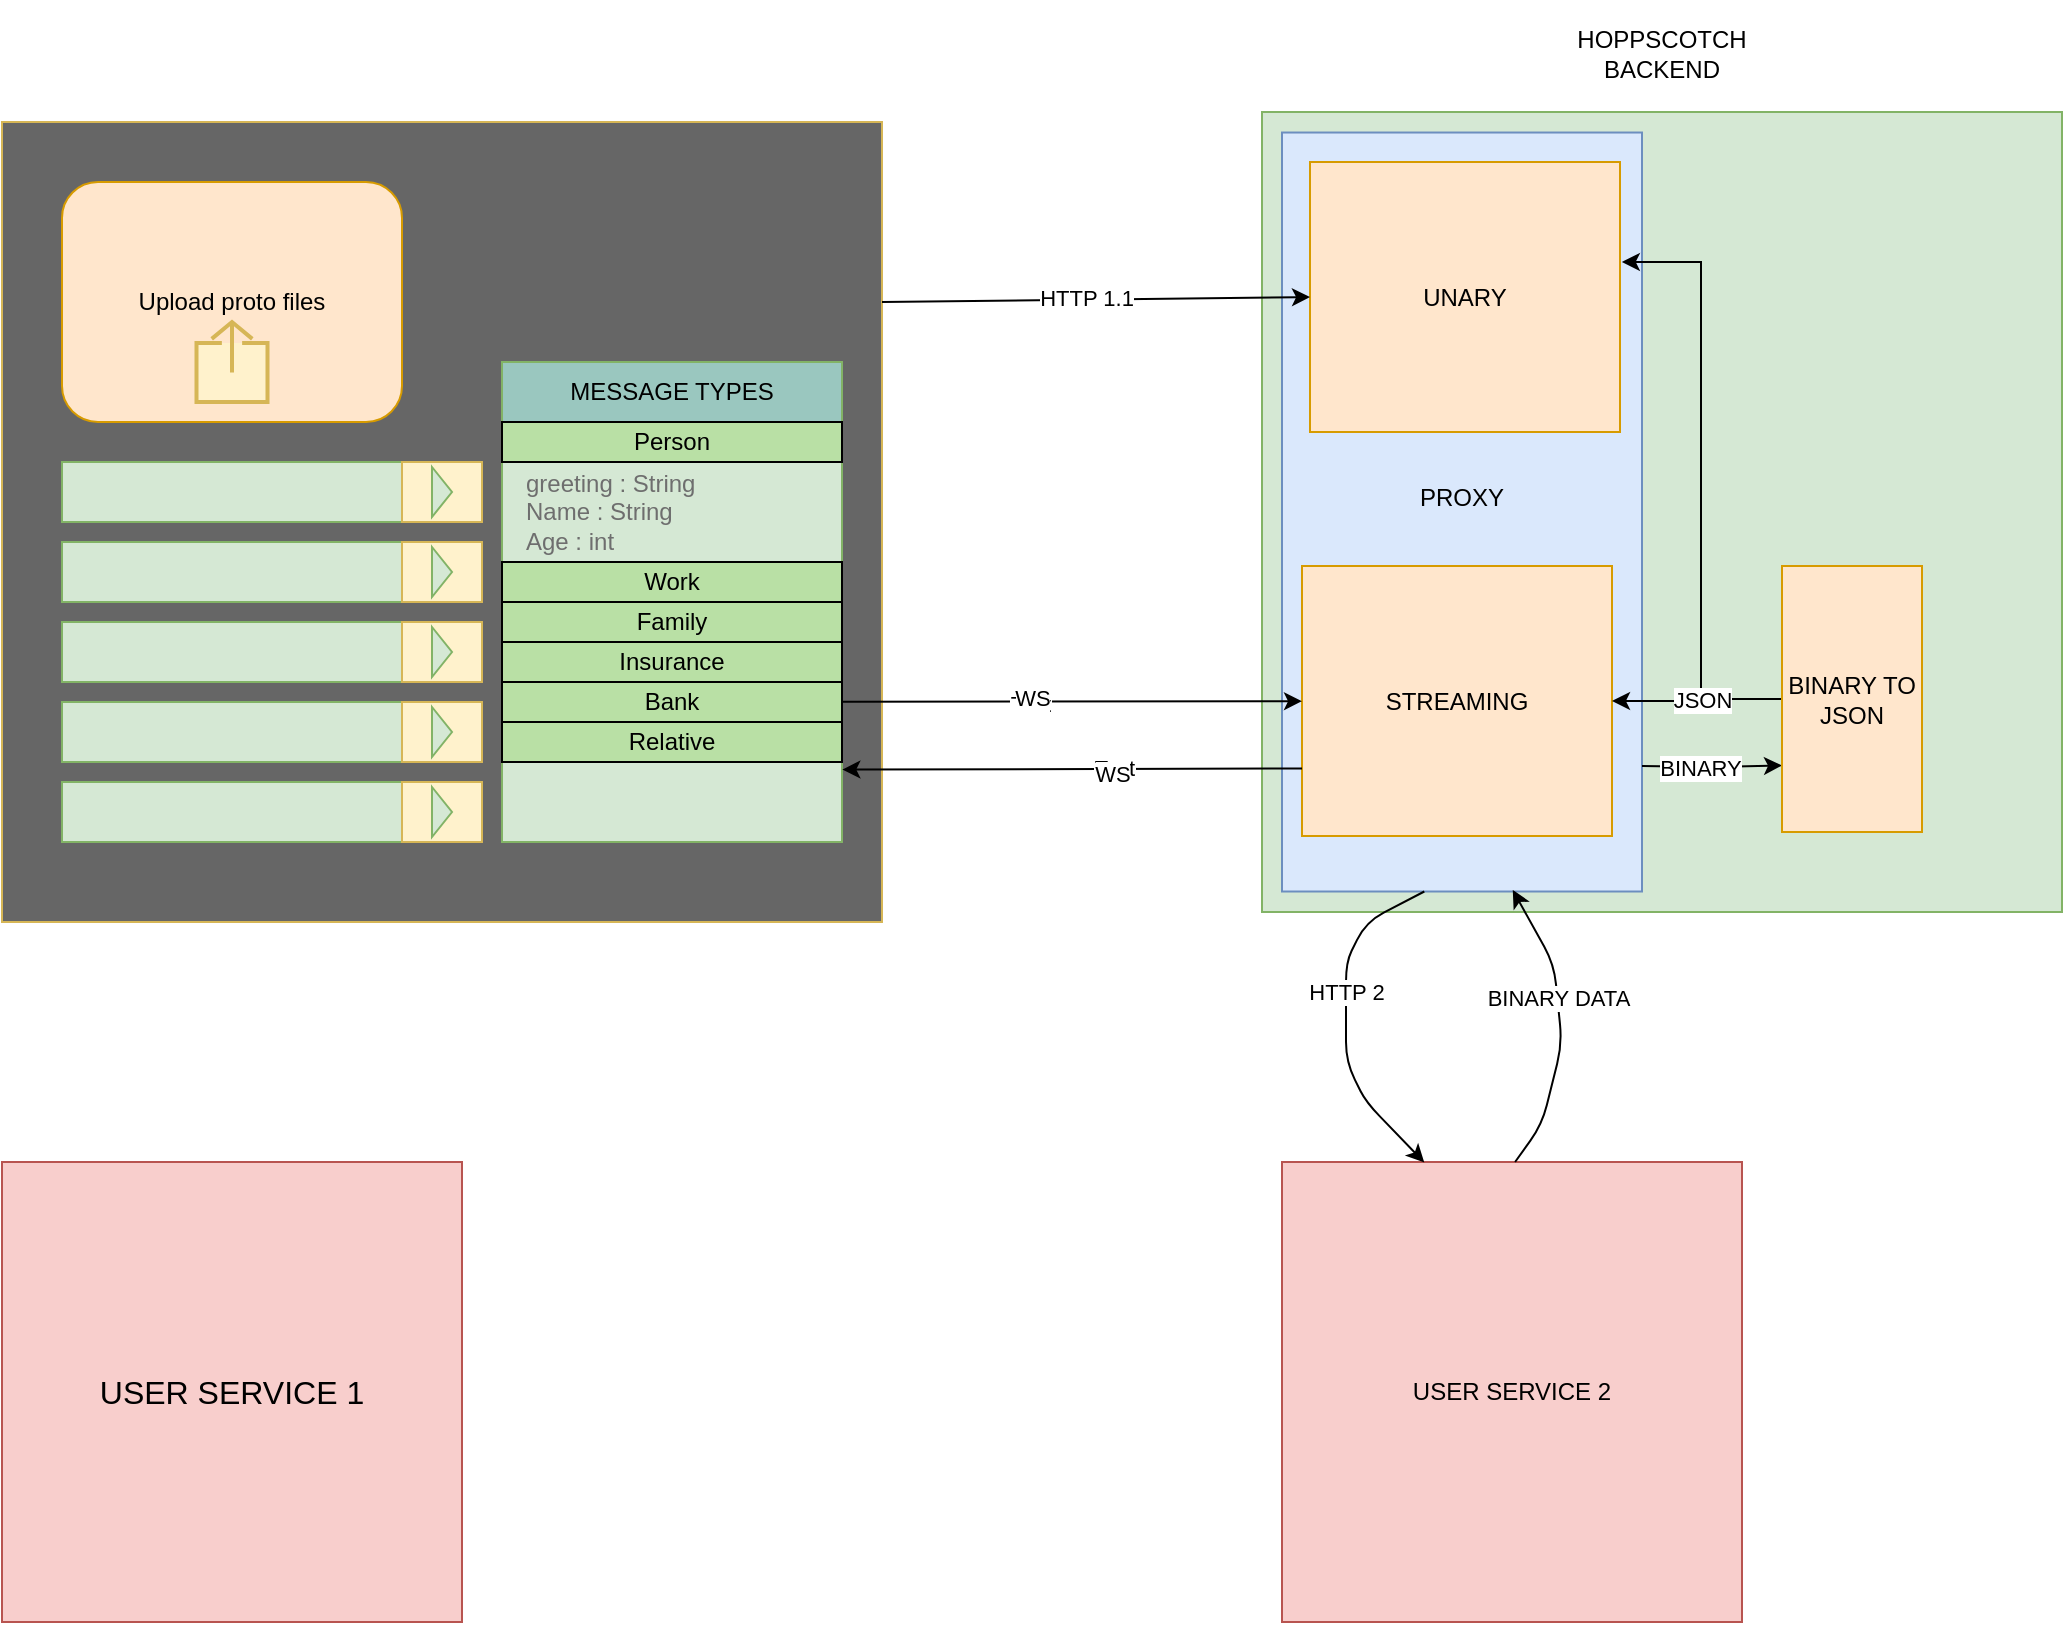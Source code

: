<mxfile version="14.8.1" type="github">
  <diagram id="4_v2aBuhESPP2Kse0YYt" name="Page-1">
    <mxGraphModel dx="1317" dy="285" grid="1" gridSize="10" guides="1" tooltips="1" connect="1" arrows="1" fold="1" page="1" pageScale="1" pageWidth="827" pageHeight="1169" math="0" shadow="0">
      <root>
        <mxCell id="0" />
        <mxCell id="1" parent="0" />
        <mxCell id="DB_RAq3XxKTl68aZC7Ea-3" value="" style="rounded=0;whiteSpace=wrap;html=1;strokeColor=#d6b656;fillColor=#666666;" parent="1" vertex="1">
          <mxGeometry x="-240" y="400" width="440" height="400" as="geometry" />
        </mxCell>
        <mxCell id="DB_RAq3XxKTl68aZC7Ea-28" value="" style="group" parent="1" vertex="1" connectable="0">
          <mxGeometry x="390" y="395" width="400" height="400" as="geometry" />
        </mxCell>
        <mxCell id="EJkfiaquxVvLyC4--Yfr-1" value="&lt;p style=&quot;line-height: 120%&quot;&gt;HOPPSCOTCH&lt;br&gt;BACKEND&lt;/p&gt;" style="whiteSpace=wrap;html=1;aspect=fixed;fillColor=#d5e8d4;strokeColor=#82b366;align=center;labelPosition=center;verticalLabelPosition=top;verticalAlign=bottom;" parent="DB_RAq3XxKTl68aZC7Ea-28" vertex="1">
          <mxGeometry width="400" height="400" as="geometry" />
        </mxCell>
        <mxCell id="EJkfiaquxVvLyC4--Yfr-2" value="PROXY&lt;br&gt;&lt;br&gt;" style="rounded=0;whiteSpace=wrap;html=1;fillColor=#dae8fc;strokeColor=#6c8ebf;" parent="DB_RAq3XxKTl68aZC7Ea-28" vertex="1">
          <mxGeometry x="10" y="10.26" width="180" height="379.49" as="geometry" />
        </mxCell>
        <mxCell id="82bYh2WbQrpjtqSfIJNR-1" value="UNARY" style="rounded=0;whiteSpace=wrap;html=1;fillColor=#ffe6cc;strokeColor=#d79b00;direction=south;" vertex="1" parent="DB_RAq3XxKTl68aZC7Ea-28">
          <mxGeometry x="24" y="25" width="155" height="135" as="geometry" />
        </mxCell>
        <mxCell id="82bYh2WbQrpjtqSfIJNR-26" style="edgeStyle=orthogonalEdgeStyle;rounded=0;orthogonalLoop=1;jettySize=auto;html=1;entryX=0;entryY=0.75;entryDx=0;entryDy=0;" edge="1" parent="DB_RAq3XxKTl68aZC7Ea-28" target="82bYh2WbQrpjtqSfIJNR-22">
          <mxGeometry relative="1" as="geometry">
            <mxPoint x="190" y="327" as="sourcePoint" />
          </mxGeometry>
        </mxCell>
        <mxCell id="82bYh2WbQrpjtqSfIJNR-27" value="BINARY" style="edgeLabel;html=1;align=center;verticalAlign=middle;resizable=0;points=[];" vertex="1" connectable="0" parent="82bYh2WbQrpjtqSfIJNR-26">
          <mxGeometry x="-0.197" relative="1" as="geometry">
            <mxPoint as="offset" />
          </mxGeometry>
        </mxCell>
        <mxCell id="82bYh2WbQrpjtqSfIJNR-2" value="STREAMING" style="rounded=0;whiteSpace=wrap;html=1;fillColor=#ffe6cc;strokeColor=#d79b00;direction=south;" vertex="1" parent="DB_RAq3XxKTl68aZC7Ea-28">
          <mxGeometry x="20" y="227" width="155" height="135" as="geometry" />
        </mxCell>
        <mxCell id="82bYh2WbQrpjtqSfIJNR-23" style="edgeStyle=orthogonalEdgeStyle;rounded=0;orthogonalLoop=1;jettySize=auto;html=1;" edge="1" parent="DB_RAq3XxKTl68aZC7Ea-28" source="82bYh2WbQrpjtqSfIJNR-22" target="82bYh2WbQrpjtqSfIJNR-2">
          <mxGeometry relative="1" as="geometry" />
        </mxCell>
        <mxCell id="82bYh2WbQrpjtqSfIJNR-25" style="edgeStyle=orthogonalEdgeStyle;rounded=0;orthogonalLoop=1;jettySize=auto;html=1;entryX=0.37;entryY=-0.006;entryDx=0;entryDy=0;entryPerimeter=0;" edge="1" parent="DB_RAq3XxKTl68aZC7Ea-28" source="82bYh2WbQrpjtqSfIJNR-22" target="82bYh2WbQrpjtqSfIJNR-1">
          <mxGeometry relative="1" as="geometry" />
        </mxCell>
        <mxCell id="82bYh2WbQrpjtqSfIJNR-28" value="JSON" style="edgeLabel;html=1;align=center;verticalAlign=middle;resizable=0;points=[];" vertex="1" connectable="0" parent="82bYh2WbQrpjtqSfIJNR-25">
          <mxGeometry x="-0.728" relative="1" as="geometry">
            <mxPoint as="offset" />
          </mxGeometry>
        </mxCell>
        <mxCell id="82bYh2WbQrpjtqSfIJNR-22" value="BINARY TO JSON" style="rounded=0;whiteSpace=wrap;html=1;fillColor=#ffe6cc;strokeColor=#d79b00;" vertex="1" parent="DB_RAq3XxKTl68aZC7Ea-28">
          <mxGeometry x="260" y="227" width="70" height="133" as="geometry" />
        </mxCell>
        <mxCell id="DB_RAq3XxKTl68aZC7Ea-29" value="Upload proto files" style="rounded=1;whiteSpace=wrap;html=1;fillColor=#ffe6cc;strokeColor=#d79b00;" parent="1" vertex="1">
          <mxGeometry x="-210" y="430" width="170" height="120" as="geometry" />
        </mxCell>
        <mxCell id="DB_RAq3XxKTl68aZC7Ea-30" value="" style="html=1;verticalLabelPosition=bottom;align=center;labelBackgroundColor=#ffffff;verticalAlign=top;strokeWidth=2;strokeColor=#d6b656;shadow=0;dashed=0;shape=mxgraph.ios7.icons.share;fillColor=#fff2cc;" parent="1" vertex="1">
          <mxGeometry x="-142.75" y="500" width="35.5" height="40" as="geometry" />
        </mxCell>
        <mxCell id="DB_RAq3XxKTl68aZC7Ea-31" value="" style="group" parent="1" vertex="1" connectable="0">
          <mxGeometry x="-210" y="570" width="210" height="30" as="geometry" />
        </mxCell>
        <mxCell id="DB_RAq3XxKTl68aZC7Ea-4" value="" style="rounded=0;whiteSpace=wrap;html=1;fillColor=#d5e8d4;strokeColor=#82b366;" parent="DB_RAq3XxKTl68aZC7Ea-31" vertex="1">
          <mxGeometry width="170" height="30" as="geometry" />
        </mxCell>
        <mxCell id="DB_RAq3XxKTl68aZC7Ea-9" value="" style="rounded=0;whiteSpace=wrap;html=1;fillColor=#fff2cc;strokeColor=#d6b656;" parent="DB_RAq3XxKTl68aZC7Ea-31" vertex="1">
          <mxGeometry x="170" width="40" height="30" as="geometry" />
        </mxCell>
        <mxCell id="DB_RAq3XxKTl68aZC7Ea-8" value="" style="triangle;whiteSpace=wrap;html=1;fillColor=#d5e8d4;strokeColor=#82b366;" parent="DB_RAq3XxKTl68aZC7Ea-31" vertex="1">
          <mxGeometry x="185" y="2.5" width="10" height="25" as="geometry" />
        </mxCell>
        <mxCell id="DB_RAq3XxKTl68aZC7Ea-32" value="" style="group" parent="1" vertex="1" connectable="0">
          <mxGeometry x="-210" y="610" width="210" height="30" as="geometry" />
        </mxCell>
        <mxCell id="DB_RAq3XxKTl68aZC7Ea-33" value="" style="rounded=0;whiteSpace=wrap;html=1;fillColor=#d5e8d4;strokeColor=#82b366;" parent="DB_RAq3XxKTl68aZC7Ea-32" vertex="1">
          <mxGeometry width="170" height="30" as="geometry" />
        </mxCell>
        <mxCell id="DB_RAq3XxKTl68aZC7Ea-34" value="" style="rounded=0;whiteSpace=wrap;html=1;fillColor=#fff2cc;strokeColor=#d6b656;" parent="DB_RAq3XxKTl68aZC7Ea-32" vertex="1">
          <mxGeometry x="170" width="40" height="30" as="geometry" />
        </mxCell>
        <mxCell id="DB_RAq3XxKTl68aZC7Ea-35" value="" style="triangle;whiteSpace=wrap;html=1;fillColor=#d5e8d4;strokeColor=#82b366;" parent="DB_RAq3XxKTl68aZC7Ea-32" vertex="1">
          <mxGeometry x="185" y="2.5" width="10" height="25" as="geometry" />
        </mxCell>
        <mxCell id="DB_RAq3XxKTl68aZC7Ea-36" value="" style="group" parent="1" vertex="1" connectable="0">
          <mxGeometry x="-210" y="650" width="210" height="30" as="geometry" />
        </mxCell>
        <mxCell id="DB_RAq3XxKTl68aZC7Ea-37" value="" style="rounded=0;whiteSpace=wrap;html=1;fillColor=#d5e8d4;strokeColor=#82b366;" parent="DB_RAq3XxKTl68aZC7Ea-36" vertex="1">
          <mxGeometry width="170" height="30" as="geometry" />
        </mxCell>
        <mxCell id="DB_RAq3XxKTl68aZC7Ea-38" value="" style="rounded=0;whiteSpace=wrap;html=1;fillColor=#fff2cc;strokeColor=#d6b656;" parent="DB_RAq3XxKTl68aZC7Ea-36" vertex="1">
          <mxGeometry x="170" width="40" height="30" as="geometry" />
        </mxCell>
        <mxCell id="DB_RAq3XxKTl68aZC7Ea-39" value="" style="triangle;whiteSpace=wrap;html=1;fillColor=#d5e8d4;strokeColor=#82b366;" parent="DB_RAq3XxKTl68aZC7Ea-36" vertex="1">
          <mxGeometry x="185" y="2.5" width="10" height="25" as="geometry" />
        </mxCell>
        <mxCell id="DB_RAq3XxKTl68aZC7Ea-48" value="" style="group" parent="1" vertex="1" connectable="0">
          <mxGeometry x="-210" y="690" width="210" height="30" as="geometry" />
        </mxCell>
        <mxCell id="DB_RAq3XxKTl68aZC7Ea-49" value="" style="rounded=0;whiteSpace=wrap;html=1;fillColor=#d5e8d4;strokeColor=#82b366;" parent="DB_RAq3XxKTl68aZC7Ea-48" vertex="1">
          <mxGeometry width="170" height="30" as="geometry" />
        </mxCell>
        <mxCell id="DB_RAq3XxKTl68aZC7Ea-50" value="" style="rounded=0;whiteSpace=wrap;html=1;fillColor=#fff2cc;strokeColor=#d6b656;" parent="DB_RAq3XxKTl68aZC7Ea-48" vertex="1">
          <mxGeometry x="170" width="40" height="30" as="geometry" />
        </mxCell>
        <mxCell id="DB_RAq3XxKTl68aZC7Ea-51" value="" style="triangle;whiteSpace=wrap;html=1;fillColor=#d5e8d4;strokeColor=#82b366;" parent="DB_RAq3XxKTl68aZC7Ea-48" vertex="1">
          <mxGeometry x="185" y="2.5" width="10" height="25" as="geometry" />
        </mxCell>
        <mxCell id="DB_RAq3XxKTl68aZC7Ea-52" value="" style="group" parent="1" vertex="1" connectable="0">
          <mxGeometry x="-210" y="730" width="210" height="30" as="geometry" />
        </mxCell>
        <mxCell id="DB_RAq3XxKTl68aZC7Ea-53" value="" style="rounded=0;whiteSpace=wrap;html=1;fillColor=#d5e8d4;strokeColor=#82b366;" parent="DB_RAq3XxKTl68aZC7Ea-52" vertex="1">
          <mxGeometry width="170" height="30" as="geometry" />
        </mxCell>
        <mxCell id="DB_RAq3XxKTl68aZC7Ea-54" value="" style="rounded=0;whiteSpace=wrap;html=1;fillColor=#fff2cc;strokeColor=#d6b656;" parent="DB_RAq3XxKTl68aZC7Ea-52" vertex="1">
          <mxGeometry x="170" width="40" height="30" as="geometry" />
        </mxCell>
        <mxCell id="DB_RAq3XxKTl68aZC7Ea-55" value="" style="triangle;whiteSpace=wrap;html=1;fillColor=#d5e8d4;strokeColor=#82b366;" parent="DB_RAq3XxKTl68aZC7Ea-52" vertex="1">
          <mxGeometry x="185" y="2.5" width="10" height="25" as="geometry" />
        </mxCell>
        <mxCell id="DB_RAq3XxKTl68aZC7Ea-56" value="" style="rounded=0;whiteSpace=wrap;html=1;fillColor=#d5e8d4;strokeColor=#82b366;" parent="1" vertex="1">
          <mxGeometry x="10" y="520" width="170" height="240" as="geometry" />
        </mxCell>
        <mxCell id="DB_RAq3XxKTl68aZC7Ea-57" value="MESSAGE TYPES" style="rounded=0;whiteSpace=wrap;html=1;strokeColor=#82b366;fillColor=#9AC7BF;" parent="1" vertex="1">
          <mxGeometry x="10" y="520" width="170" height="30" as="geometry" />
        </mxCell>
        <mxCell id="DB_RAq3XxKTl68aZC7Ea-58" value="Person" style="rounded=0;whiteSpace=wrap;html=1;fillColor=#B9E0A5;" parent="1" vertex="1">
          <mxGeometry x="10" y="550" width="170" height="20" as="geometry" />
        </mxCell>
        <mxCell id="DB_RAq3XxKTl68aZC7Ea-59" value="Work" style="rounded=0;whiteSpace=wrap;html=1;fillColor=#B9E0A5;" parent="1" vertex="1">
          <mxGeometry x="10" y="620" width="170" height="20" as="geometry" />
        </mxCell>
        <mxCell id="DB_RAq3XxKTl68aZC7Ea-60" value="Family" style="rounded=0;whiteSpace=wrap;html=1;fillColor=#B9E0A5;" parent="1" vertex="1">
          <mxGeometry x="10" y="640" width="170" height="20" as="geometry" />
        </mxCell>
        <mxCell id="DB_RAq3XxKTl68aZC7Ea-61" value="Insurance" style="rounded=0;whiteSpace=wrap;html=1;fillColor=#B9E0A5;" parent="1" vertex="1">
          <mxGeometry x="10" y="660" width="170" height="20" as="geometry" />
        </mxCell>
        <mxCell id="DB_RAq3XxKTl68aZC7Ea-62" value="Bank" style="rounded=0;whiteSpace=wrap;html=1;fillColor=#B9E0A5;" parent="1" vertex="1">
          <mxGeometry x="10" y="680" width="170" height="20" as="geometry" />
        </mxCell>
        <mxCell id="DB_RAq3XxKTl68aZC7Ea-63" value="Relative" style="rounded=0;whiteSpace=wrap;html=1;fillColor=#B9E0A5;" parent="1" vertex="1">
          <mxGeometry x="10" y="700" width="170" height="20" as="geometry" />
        </mxCell>
        <mxCell id="DB_RAq3XxKTl68aZC7Ea-64" value="&lt;font color=&quot;#6e6e6e&quot;&gt;greeting : String&lt;br&gt;Name : String&lt;br&gt;Age : int&lt;/font&gt;" style="text;html=1;strokeColor=none;fillColor=none;align=left;verticalAlign=middle;whiteSpace=wrap;rounded=0;" parent="1" vertex="1">
          <mxGeometry x="20" y="570" width="160" height="50" as="geometry" />
        </mxCell>
        <mxCell id="82bYh2WbQrpjtqSfIJNR-5" value="" style="endArrow=classic;html=1;" edge="1" parent="1" source="DB_RAq3XxKTl68aZC7Ea-62" target="82bYh2WbQrpjtqSfIJNR-2">
          <mxGeometry width="50" height="50" relative="1" as="geometry">
            <mxPoint x="200" y="690" as="sourcePoint" />
            <mxPoint x="250" y="640" as="targetPoint" />
          </mxGeometry>
        </mxCell>
        <mxCell id="82bYh2WbQrpjtqSfIJNR-6" value="Text" style="edgeLabel;html=1;align=center;verticalAlign=middle;resizable=0;points=[];" vertex="1" connectable="0" parent="82bYh2WbQrpjtqSfIJNR-5">
          <mxGeometry x="-0.181" y="-1" relative="1" as="geometry">
            <mxPoint as="offset" />
          </mxGeometry>
        </mxCell>
        <mxCell id="82bYh2WbQrpjtqSfIJNR-8" value="WS" style="edgeLabel;html=1;align=center;verticalAlign=middle;resizable=0;points=[];" vertex="1" connectable="0" parent="82bYh2WbQrpjtqSfIJNR-5">
          <mxGeometry x="-0.174" y="2" relative="1" as="geometry">
            <mxPoint as="offset" />
          </mxGeometry>
        </mxCell>
        <mxCell id="82bYh2WbQrpjtqSfIJNR-9" value="" style="endArrow=classic;html=1;exitX=0.75;exitY=1;exitDx=0;exitDy=0;entryX=1.001;entryY=0.849;entryDx=0;entryDy=0;entryPerimeter=0;" edge="1" parent="1" source="82bYh2WbQrpjtqSfIJNR-2" target="DB_RAq3XxKTl68aZC7Ea-56">
          <mxGeometry width="50" height="50" relative="1" as="geometry">
            <mxPoint x="190" y="699.892" as="sourcePoint" />
            <mxPoint x="180" y="720" as="targetPoint" />
          </mxGeometry>
        </mxCell>
        <mxCell id="82bYh2WbQrpjtqSfIJNR-10" value="Text" style="edgeLabel;html=1;align=center;verticalAlign=middle;resizable=0;points=[];" vertex="1" connectable="0" parent="82bYh2WbQrpjtqSfIJNR-9">
          <mxGeometry x="-0.181" y="-1" relative="1" as="geometry">
            <mxPoint as="offset" />
          </mxGeometry>
        </mxCell>
        <mxCell id="82bYh2WbQrpjtqSfIJNR-11" value="WS" style="edgeLabel;html=1;align=center;verticalAlign=middle;resizable=0;points=[];" vertex="1" connectable="0" parent="82bYh2WbQrpjtqSfIJNR-9">
          <mxGeometry x="-0.174" y="2" relative="1" as="geometry">
            <mxPoint as="offset" />
          </mxGeometry>
        </mxCell>
        <mxCell id="82bYh2WbQrpjtqSfIJNR-12" value="" style="endArrow=classic;html=1;entryX=0.5;entryY=1;entryDx=0;entryDy=0;" edge="1" parent="1" target="82bYh2WbQrpjtqSfIJNR-1">
          <mxGeometry width="50" height="50" relative="1" as="geometry">
            <mxPoint x="200" y="490" as="sourcePoint" />
            <mxPoint x="250" y="440" as="targetPoint" />
          </mxGeometry>
        </mxCell>
        <mxCell id="82bYh2WbQrpjtqSfIJNR-13" value="HTTP 1.1" style="edgeLabel;html=1;align=center;verticalAlign=middle;resizable=0;points=[];" vertex="1" connectable="0" parent="82bYh2WbQrpjtqSfIJNR-12">
          <mxGeometry x="-0.049" y="1" relative="1" as="geometry">
            <mxPoint as="offset" />
          </mxGeometry>
        </mxCell>
        <mxCell id="82bYh2WbQrpjtqSfIJNR-14" value="&lt;font size=&quot;3&quot;&gt;USER SERVICE 1&lt;/font&gt;" style="whiteSpace=wrap;html=1;aspect=fixed;fillColor=#f8cecc;strokeColor=#b85450;" vertex="1" parent="1">
          <mxGeometry x="-240" y="920" width="230" height="230" as="geometry" />
        </mxCell>
        <mxCell id="82bYh2WbQrpjtqSfIJNR-15" value="USER SERVICE 2" style="whiteSpace=wrap;html=1;aspect=fixed;fillColor=#f8cecc;strokeColor=#b85450;" vertex="1" parent="1">
          <mxGeometry x="400" y="920" width="230" height="230" as="geometry" />
        </mxCell>
        <mxCell id="82bYh2WbQrpjtqSfIJNR-18" value="" style="endArrow=classic;html=1;entryX=0.518;entryY=0.001;entryDx=0;entryDy=0;entryPerimeter=0;exitX=0.662;exitY=1;exitDx=0;exitDy=0;exitPerimeter=0;" edge="1" parent="1">
          <mxGeometry width="50" height="50" relative="1" as="geometry">
            <mxPoint x="471.16" y="784.75" as="sourcePoint" />
            <mxPoint x="471.14" y="920.23" as="targetPoint" />
            <Array as="points">
              <mxPoint x="442" y="800" />
              <mxPoint x="432" y="820" />
              <mxPoint x="432" y="870" />
              <mxPoint x="442" y="890" />
            </Array>
          </mxGeometry>
        </mxCell>
        <mxCell id="82bYh2WbQrpjtqSfIJNR-19" value="HTTP 2" style="edgeLabel;html=1;align=center;verticalAlign=middle;resizable=0;points=[];" vertex="1" connectable="0" parent="82bYh2WbQrpjtqSfIJNR-18">
          <mxGeometry x="-0.174" relative="1" as="geometry">
            <mxPoint as="offset" />
          </mxGeometry>
        </mxCell>
        <mxCell id="82bYh2WbQrpjtqSfIJNR-20" value="" style="endArrow=classic;html=1;exitX=0.698;exitY=-0.005;exitDx=0;exitDy=0;exitPerimeter=0;entryX=0.641;entryY=0.998;entryDx=0;entryDy=0;entryPerimeter=0;" edge="1" parent="1" target="EJkfiaquxVvLyC4--Yfr-2">
          <mxGeometry width="50" height="50" relative="1" as="geometry">
            <mxPoint x="516.54" y="920.0" as="sourcePoint" />
            <mxPoint x="500" y="781" as="targetPoint" />
            <Array as="points">
              <mxPoint x="530" y="901.15" />
              <mxPoint x="540" y="861.15" />
              <mxPoint x="536" y="821.15" />
            </Array>
          </mxGeometry>
        </mxCell>
        <mxCell id="82bYh2WbQrpjtqSfIJNR-21" value="BINARY DATA" style="edgeLabel;html=1;align=center;verticalAlign=middle;resizable=0;points=[];" vertex="1" connectable="0" parent="82bYh2WbQrpjtqSfIJNR-20">
          <mxGeometry x="0.197" relative="1" as="geometry">
            <mxPoint as="offset" />
          </mxGeometry>
        </mxCell>
      </root>
    </mxGraphModel>
  </diagram>
</mxfile>

